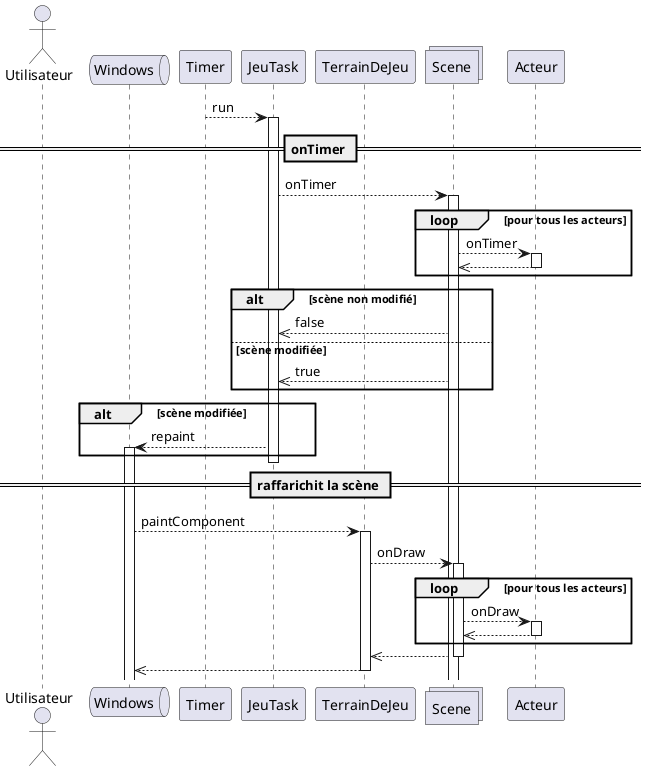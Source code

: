 @startuml
actor Utilisateur as utilisateur
queue Windows as windows
participant Timer as timer
participant JeuTask as jeutask
participant TerrainDeJeu as terrain_de_jeu
collections Scene as laScene
participant Acteur as acteur

timer --> jeutask: run
activate jeutask

== onTimer ==

jeutask --> laScene: onTimer
activate laScene

loop pour tous les acteurs
    laScene --> acteur: onTimer
    activate acteur

    acteur -->> laScene
    deactivate acteur
end
alt scène non modifié
    laScene -->> jeutask: false
else scène modifiée
    laScene -->> jeutask: true
end

alt scène modifiée
    jeutask --> windows: repaint
    activate windows
end

deactivate jeutask

== raffarichit la scène ==

windows --> terrain_de_jeu: paintComponent
activate terrain_de_jeu

terrain_de_jeu --> laScene: onDraw
activate laScene

loop pour tous les acteurs
    laScene --> acteur: onDraw
    activate acteur

    acteur -->> laScene
    deactivate acteur
end

laScene -->> terrain_de_jeu
deactivate laScene

terrain_de_jeu -->> windows
deactivate terrain_de_jeu

@endum